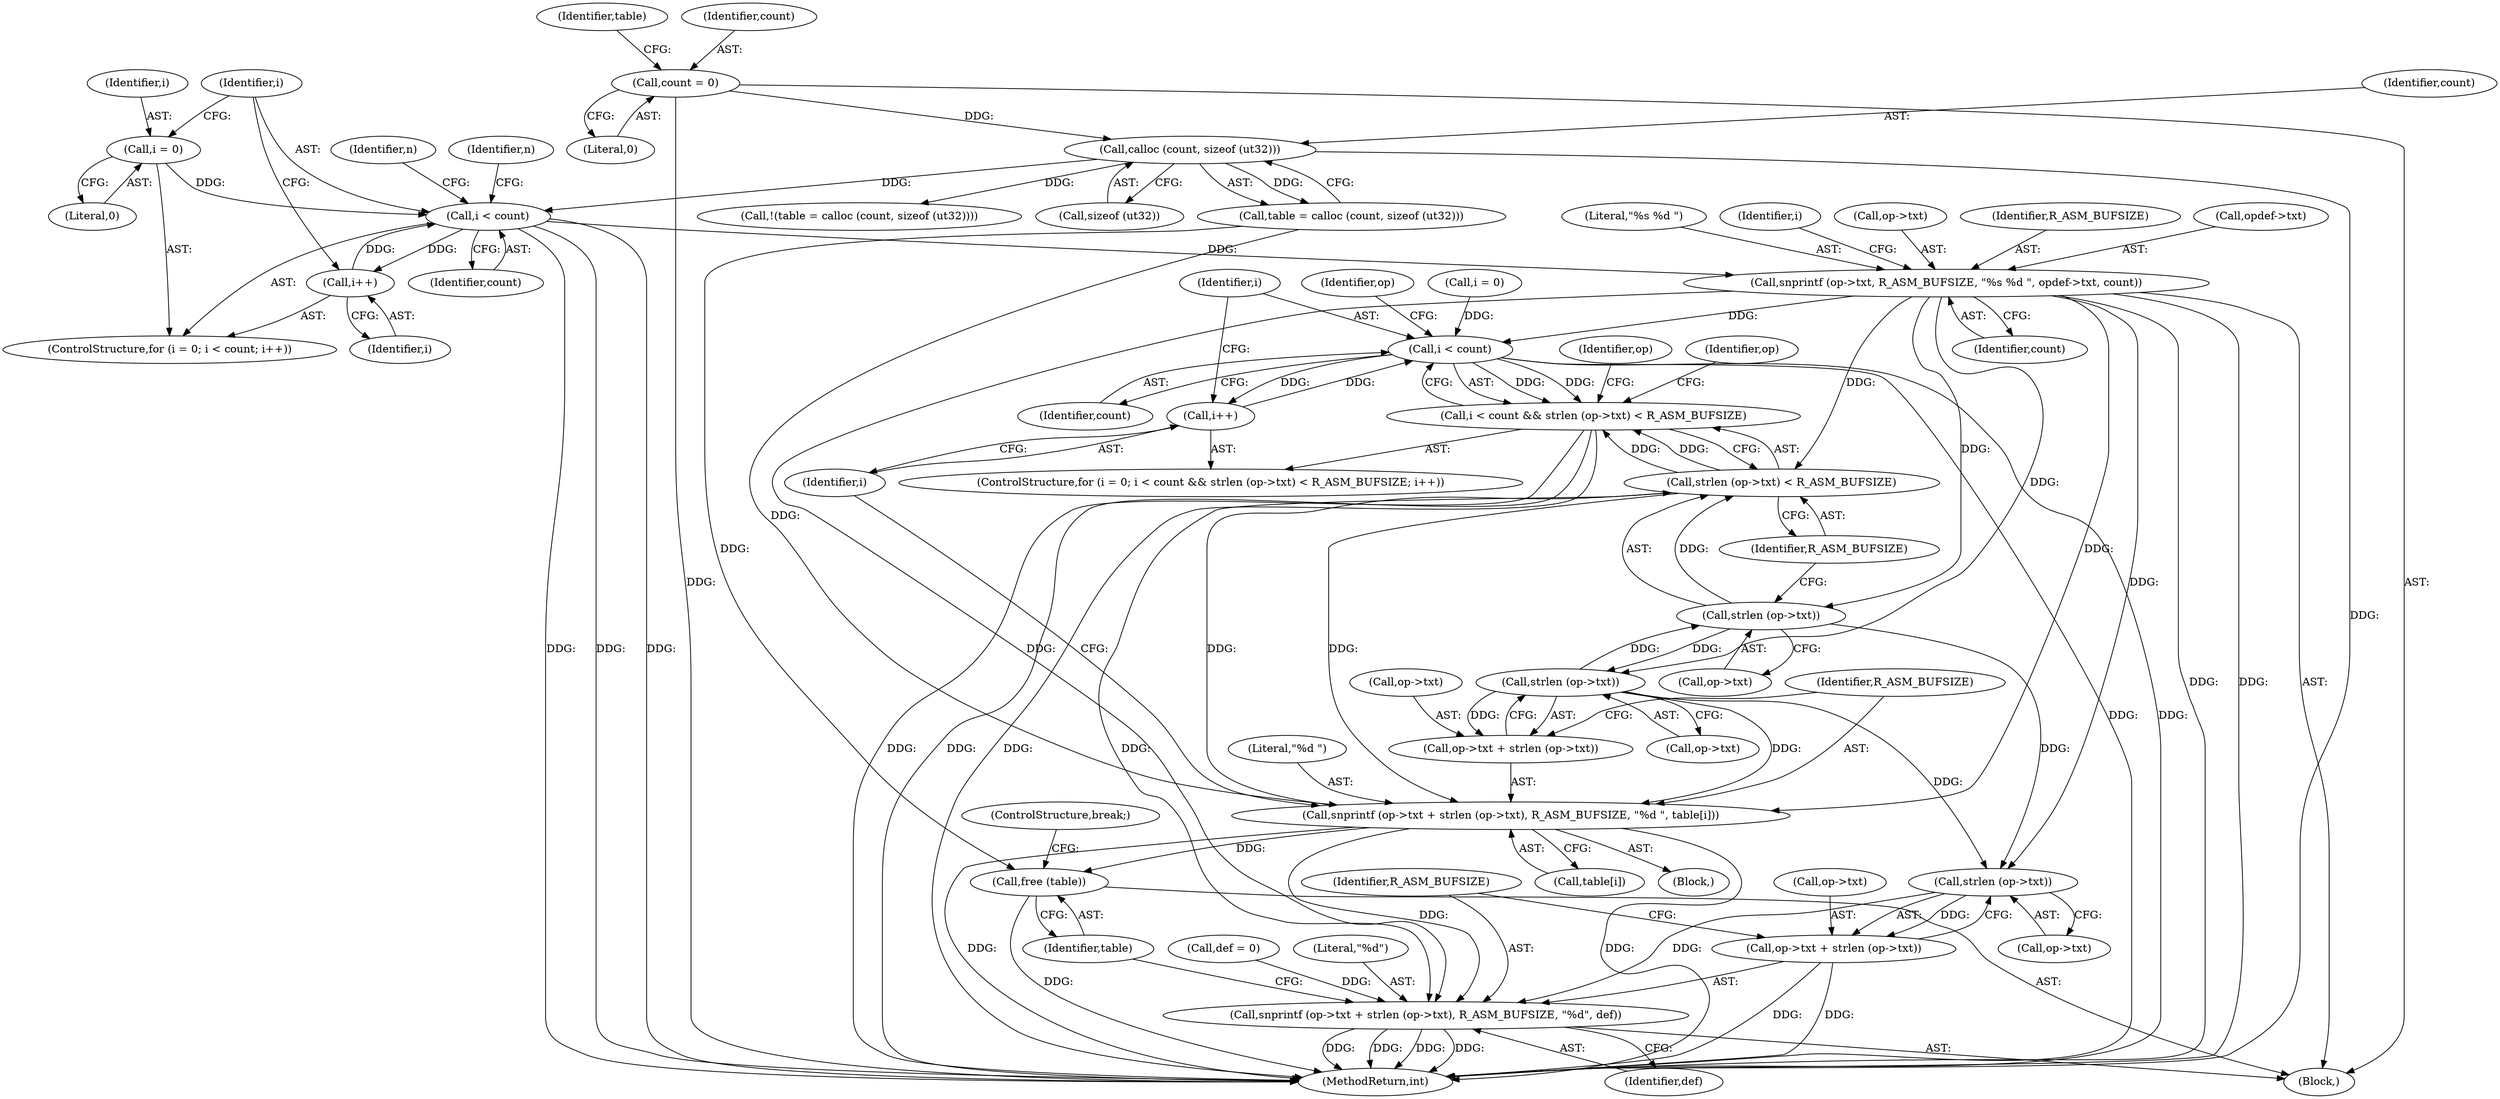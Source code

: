 digraph "0_radare2_52b1526443c1f433087928291d1c3d37a5600515@API" {
"1000559" [label="(Call,snprintf (op->txt, R_ASM_BUFSIZE, \"%s %d \", opdef->txt, count))"];
"1000491" [label="(Call,i < count)"];
"1000488" [label="(Call,i = 0)"];
"1000494" [label="(Call,i++)"];
"1000473" [label="(Call,calloc (count, sizeof (ut32)))"];
"1000436" [label="(Call,count = 0)"];
"1000574" [label="(Call,i < count)"];
"1000573" [label="(Call,i < count && strlen (op->txt) < R_ASM_BUFSIZE)"];
"1000583" [label="(Call,i++)"];
"1000578" [label="(Call,strlen (op->txt))"];
"1000577" [label="(Call,strlen (op->txt) < R_ASM_BUFSIZE)"];
"1000586" [label="(Call,snprintf (op->txt + strlen (op->txt), R_ASM_BUFSIZE, \"%d \", table[i]))"];
"1000600" [label="(Call,snprintf (op->txt + strlen (op->txt), R_ASM_BUFSIZE, \"%d\", def))"];
"1000612" [label="(Call,free (table))"];
"1000591" [label="(Call,strlen (op->txt))"];
"1000587" [label="(Call,op->txt + strlen (op->txt))"];
"1000605" [label="(Call,strlen (op->txt))"];
"1000601" [label="(Call,op->txt + strlen (op->txt))"];
"1000573" [label="(Call,i < count && strlen (op->txt) < R_ASM_BUFSIZE)"];
"1000596" [label="(Literal,\"%d \")"];
"1000441" [label="(Identifier,table)"];
"1000491" [label="(Call,i < count)"];
"1000603" [label="(Identifier,op)"];
"1000584" [label="(Identifier,i)"];
"1000487" [label="(ControlStructure,for (i = 0; i < count; i++))"];
"1000586" [label="(Call,snprintf (op->txt + strlen (op->txt), R_ASM_BUFSIZE, \"%d \", table[i]))"];
"1000498" [label="(Identifier,n)"];
"1001073" [label="(MethodReturn,int)"];
"1000438" [label="(Literal,0)"];
"1000494" [label="(Call,i++)"];
"1000473" [label="(Call,calloc (count, sizeof (ut32)))"];
"1000585" [label="(Block,)"];
"1000495" [label="(Identifier,i)"];
"1000597" [label="(Call,table[i])"];
"1000559" [label="(Call,snprintf (op->txt, R_ASM_BUFSIZE, \"%s %d \", opdef->txt, count))"];
"1000436" [label="(Call,count = 0)"];
"1000563" [label="(Identifier,R_ASM_BUFSIZE)"];
"1000609" [label="(Identifier,R_ASM_BUFSIZE)"];
"1000591" [label="(Call,strlen (op->txt))"];
"1000580" [label="(Identifier,op)"];
"1000613" [label="(Identifier,table)"];
"1000437" [label="(Identifier,count)"];
"1000488" [label="(Call,i = 0)"];
"1000578" [label="(Call,strlen (op->txt))"];
"1000605" [label="(Call,strlen (op->txt))"];
"1000611" [label="(Identifier,def)"];
"1000606" [label="(Call,op->txt)"];
"1000434" [label="(Block,)"];
"1000568" [label="(Identifier,count)"];
"1000589" [label="(Identifier,op)"];
"1000576" [label="(Identifier,count)"];
"1000583" [label="(Call,i++)"];
"1000565" [label="(Call,opdef->txt)"];
"1000602" [label="(Call,op->txt)"];
"1000564" [label="(Literal,\"%s %d \")"];
"1000574" [label="(Call,i < count)"];
"1000588" [label="(Call,op->txt)"];
"1000595" [label="(Identifier,R_ASM_BUFSIZE)"];
"1000471" [label="(Call,table = calloc (count, sizeof (ut32)))"];
"1000569" [label="(ControlStructure,for (i = 0; i < count && strlen (op->txt) < R_ASM_BUFSIZE; i++))"];
"1000571" [label="(Identifier,i)"];
"1000528" [label="(Identifier,n)"];
"1000470" [label="(Call,!(table = calloc (count, sizeof (ut32))))"];
"1000570" [label="(Call,i = 0)"];
"1000475" [label="(Call,sizeof (ut32))"];
"1000575" [label="(Identifier,i)"];
"1000474" [label="(Identifier,count)"];
"1000579" [label="(Call,op->txt)"];
"1000582" [label="(Identifier,R_ASM_BUFSIZE)"];
"1000490" [label="(Literal,0)"];
"1000560" [label="(Call,op->txt)"];
"1000612" [label="(Call,free (table))"];
"1000444" [label="(Call,def = 0)"];
"1000592" [label="(Call,op->txt)"];
"1000493" [label="(Identifier,count)"];
"1000492" [label="(Identifier,i)"];
"1000610" [label="(Literal,\"%d\")"];
"1000489" [label="(Identifier,i)"];
"1000587" [label="(Call,op->txt + strlen (op->txt))"];
"1000600" [label="(Call,snprintf (op->txt + strlen (op->txt), R_ASM_BUFSIZE, \"%d\", def))"];
"1000614" [label="(ControlStructure,break;)"];
"1000601" [label="(Call,op->txt + strlen (op->txt))"];
"1000577" [label="(Call,strlen (op->txt) < R_ASM_BUFSIZE)"];
"1000559" -> "1000434"  [label="AST: "];
"1000559" -> "1000568"  [label="CFG: "];
"1000560" -> "1000559"  [label="AST: "];
"1000563" -> "1000559"  [label="AST: "];
"1000564" -> "1000559"  [label="AST: "];
"1000565" -> "1000559"  [label="AST: "];
"1000568" -> "1000559"  [label="AST: "];
"1000571" -> "1000559"  [label="CFG: "];
"1000559" -> "1001073"  [label="DDG: "];
"1000559" -> "1001073"  [label="DDG: "];
"1000491" -> "1000559"  [label="DDG: "];
"1000559" -> "1000574"  [label="DDG: "];
"1000559" -> "1000578"  [label="DDG: "];
"1000559" -> "1000577"  [label="DDG: "];
"1000559" -> "1000591"  [label="DDG: "];
"1000559" -> "1000586"  [label="DDG: "];
"1000559" -> "1000605"  [label="DDG: "];
"1000559" -> "1000600"  [label="DDG: "];
"1000491" -> "1000487"  [label="AST: "];
"1000491" -> "1000493"  [label="CFG: "];
"1000492" -> "1000491"  [label="AST: "];
"1000493" -> "1000491"  [label="AST: "];
"1000498" -> "1000491"  [label="CFG: "];
"1000528" -> "1000491"  [label="CFG: "];
"1000491" -> "1001073"  [label="DDG: "];
"1000491" -> "1001073"  [label="DDG: "];
"1000491" -> "1001073"  [label="DDG: "];
"1000488" -> "1000491"  [label="DDG: "];
"1000494" -> "1000491"  [label="DDG: "];
"1000473" -> "1000491"  [label="DDG: "];
"1000491" -> "1000494"  [label="DDG: "];
"1000488" -> "1000487"  [label="AST: "];
"1000488" -> "1000490"  [label="CFG: "];
"1000489" -> "1000488"  [label="AST: "];
"1000490" -> "1000488"  [label="AST: "];
"1000492" -> "1000488"  [label="CFG: "];
"1000494" -> "1000487"  [label="AST: "];
"1000494" -> "1000495"  [label="CFG: "];
"1000495" -> "1000494"  [label="AST: "];
"1000492" -> "1000494"  [label="CFG: "];
"1000473" -> "1000471"  [label="AST: "];
"1000473" -> "1000475"  [label="CFG: "];
"1000474" -> "1000473"  [label="AST: "];
"1000475" -> "1000473"  [label="AST: "];
"1000471" -> "1000473"  [label="CFG: "];
"1000473" -> "1001073"  [label="DDG: "];
"1000473" -> "1000470"  [label="DDG: "];
"1000473" -> "1000471"  [label="DDG: "];
"1000436" -> "1000473"  [label="DDG: "];
"1000436" -> "1000434"  [label="AST: "];
"1000436" -> "1000438"  [label="CFG: "];
"1000437" -> "1000436"  [label="AST: "];
"1000438" -> "1000436"  [label="AST: "];
"1000441" -> "1000436"  [label="CFG: "];
"1000436" -> "1001073"  [label="DDG: "];
"1000574" -> "1000573"  [label="AST: "];
"1000574" -> "1000576"  [label="CFG: "];
"1000575" -> "1000574"  [label="AST: "];
"1000576" -> "1000574"  [label="AST: "];
"1000580" -> "1000574"  [label="CFG: "];
"1000573" -> "1000574"  [label="CFG: "];
"1000574" -> "1001073"  [label="DDG: "];
"1000574" -> "1001073"  [label="DDG: "];
"1000574" -> "1000573"  [label="DDG: "];
"1000574" -> "1000573"  [label="DDG: "];
"1000570" -> "1000574"  [label="DDG: "];
"1000583" -> "1000574"  [label="DDG: "];
"1000574" -> "1000583"  [label="DDG: "];
"1000573" -> "1000569"  [label="AST: "];
"1000573" -> "1000577"  [label="CFG: "];
"1000577" -> "1000573"  [label="AST: "];
"1000589" -> "1000573"  [label="CFG: "];
"1000603" -> "1000573"  [label="CFG: "];
"1000573" -> "1001073"  [label="DDG: "];
"1000573" -> "1001073"  [label="DDG: "];
"1000573" -> "1001073"  [label="DDG: "];
"1000577" -> "1000573"  [label="DDG: "];
"1000577" -> "1000573"  [label="DDG: "];
"1000583" -> "1000569"  [label="AST: "];
"1000583" -> "1000584"  [label="CFG: "];
"1000584" -> "1000583"  [label="AST: "];
"1000575" -> "1000583"  [label="CFG: "];
"1000578" -> "1000577"  [label="AST: "];
"1000578" -> "1000579"  [label="CFG: "];
"1000579" -> "1000578"  [label="AST: "];
"1000582" -> "1000578"  [label="CFG: "];
"1000578" -> "1000577"  [label="DDG: "];
"1000591" -> "1000578"  [label="DDG: "];
"1000578" -> "1000591"  [label="DDG: "];
"1000578" -> "1000605"  [label="DDG: "];
"1000577" -> "1000582"  [label="CFG: "];
"1000582" -> "1000577"  [label="AST: "];
"1000586" -> "1000577"  [label="DDG: "];
"1000577" -> "1000586"  [label="DDG: "];
"1000577" -> "1000600"  [label="DDG: "];
"1000586" -> "1000585"  [label="AST: "];
"1000586" -> "1000597"  [label="CFG: "];
"1000587" -> "1000586"  [label="AST: "];
"1000595" -> "1000586"  [label="AST: "];
"1000596" -> "1000586"  [label="AST: "];
"1000597" -> "1000586"  [label="AST: "];
"1000584" -> "1000586"  [label="CFG: "];
"1000586" -> "1001073"  [label="DDG: "];
"1000586" -> "1001073"  [label="DDG: "];
"1000591" -> "1000586"  [label="DDG: "];
"1000471" -> "1000586"  [label="DDG: "];
"1000586" -> "1000600"  [label="DDG: "];
"1000586" -> "1000612"  [label="DDG: "];
"1000600" -> "1000434"  [label="AST: "];
"1000600" -> "1000611"  [label="CFG: "];
"1000601" -> "1000600"  [label="AST: "];
"1000609" -> "1000600"  [label="AST: "];
"1000610" -> "1000600"  [label="AST: "];
"1000611" -> "1000600"  [label="AST: "];
"1000613" -> "1000600"  [label="CFG: "];
"1000600" -> "1001073"  [label="DDG: "];
"1000600" -> "1001073"  [label="DDG: "];
"1000600" -> "1001073"  [label="DDG: "];
"1000600" -> "1001073"  [label="DDG: "];
"1000605" -> "1000600"  [label="DDG: "];
"1000444" -> "1000600"  [label="DDG: "];
"1000612" -> "1000434"  [label="AST: "];
"1000612" -> "1000613"  [label="CFG: "];
"1000613" -> "1000612"  [label="AST: "];
"1000614" -> "1000612"  [label="CFG: "];
"1000612" -> "1001073"  [label="DDG: "];
"1000471" -> "1000612"  [label="DDG: "];
"1000591" -> "1000587"  [label="AST: "];
"1000591" -> "1000592"  [label="CFG: "];
"1000592" -> "1000591"  [label="AST: "];
"1000587" -> "1000591"  [label="CFG: "];
"1000591" -> "1000587"  [label="DDG: "];
"1000591" -> "1000605"  [label="DDG: "];
"1000588" -> "1000587"  [label="AST: "];
"1000595" -> "1000587"  [label="CFG: "];
"1000605" -> "1000601"  [label="AST: "];
"1000605" -> "1000606"  [label="CFG: "];
"1000606" -> "1000605"  [label="AST: "];
"1000601" -> "1000605"  [label="CFG: "];
"1000605" -> "1000601"  [label="DDG: "];
"1000602" -> "1000601"  [label="AST: "];
"1000609" -> "1000601"  [label="CFG: "];
"1000601" -> "1001073"  [label="DDG: "];
"1000601" -> "1001073"  [label="DDG: "];
}
